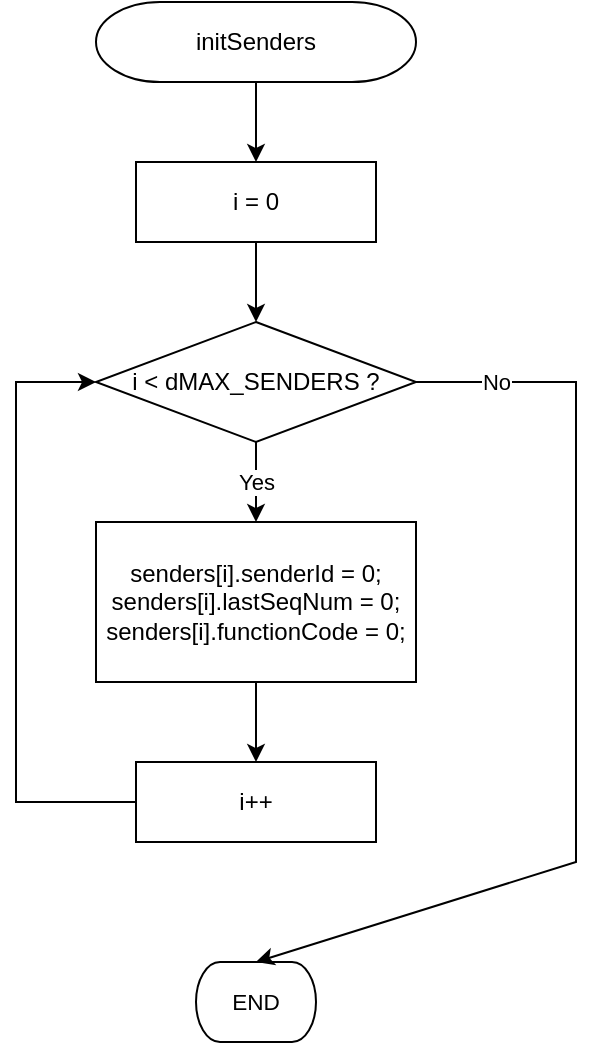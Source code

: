 <mxfile version="20.3.0" type="device" pages="6"><diagram id="by44cJN_edXDgWCGB9NS" name="initSenders"><mxGraphModel dx="1209" dy="844" grid="1" gridSize="10" guides="1" tooltips="1" connect="1" arrows="1" fold="1" page="1" pageScale="1" pageWidth="827" pageHeight="1169" math="0" shadow="0"><root><mxCell id="0"/><mxCell id="1" parent="0"/><UserObject label="&lt;div style=&quot;&quot;&gt;&lt;font style=&quot;direction: ltr; line-height: 120%; opacity: 1;&quot;&gt;initSenders&lt;br&gt;&lt;/font&gt;&lt;/div&gt;" tags="순서도" id="vg1QBSg-2lRaqdoOsecx-1"><mxCell style="verticalAlign=middle;align=center;overflow=width;vsdxID=2;fillColor=#FFFFFF;gradientColor=none;shape=stencil(tVLLDsIgEPwajiQIMfFe638Qu22JCM2Ctv69kK0Rm9qDibeZndkXC1NV6PUATIoQ0V9gNE3smToyKY3rAU1MiKmaqar1CB36m2uIDzo7M7r6e64wUZ4UOUWKB9GdIH4irzWu8B42vRrPScNFXZzN+5mvl3qJXE8mcPRRR+Pdh2Y1dsBTE95a3c0TkBRGgKEIb6wg1/r+ssCXd/vLCgm8z9caa+n6pb48dwrRV1H1Ew==);strokeColor=#000000;spacingTop=-1;spacingBottom=-1;spacingLeft=-1;spacingRight=-1;points=[[0.5,1,0],[0.5,0,0],[0,0.5,0],[1,0.5,0]];labelBackgroundColor=none;rounded=0;html=1;whiteSpace=wrap;strokeWidth=1;fontStyle=0" parent="1" vertex="1"><mxGeometry x="300" y="190" width="160" height="40" as="geometry"/></mxCell></UserObject><mxCell id="vg1QBSg-2lRaqdoOsecx-2" value="i = 0" style="rounded=0;whiteSpace=wrap;html=1;strokeWidth=1;fontStyle=0;fillColor=#FFFFFF;strokeColor=#000000;" parent="1" vertex="1"><mxGeometry x="320" y="270" width="120" height="40" as="geometry"/></mxCell><mxCell id="vg1QBSg-2lRaqdoOsecx-3" value="i &lt; dMAX_SENDERS ?" style="rhombus;whiteSpace=wrap;html=1;fillColor=#FFFFFF;strokeColor=#000000;strokeWidth=1;fontStyle=0;" parent="1" vertex="1"><mxGeometry x="300" y="350" width="160" height="60" as="geometry"/></mxCell><mxCell id="vg1QBSg-2lRaqdoOsecx-4" value="senders[i].senderId = 0;&#10;senders[i].lastSeqNum = 0;&#10;senders[i].functionCode = 0;" style="rounded=0;whiteSpace=wrap;html=1;strokeWidth=1;fontStyle=0;fillColor=#FFFFFF;strokeColor=#000000;" parent="1" vertex="1"><mxGeometry x="300" y="450" width="160" height="80" as="geometry"/></mxCell><mxCell id="vg1QBSg-2lRaqdoOsecx-5" value="i++" style="rounded=0;whiteSpace=wrap;html=1;strokeWidth=1;fontStyle=0;fillColor=#FFFFFF;strokeColor=#000000;" parent="1" vertex="1"><mxGeometry x="320" y="570" width="120" height="40" as="geometry"/></mxCell><UserObject label="&lt;div style=&quot;font-size: 1px&quot;&gt;&lt;font style=&quot;font-size:11.29px;font-family:Arial;color:#000000;direction:ltr;letter-spacing:0px;line-height:120%;opacity:1&quot;&gt;END&lt;br&gt;&lt;/font&gt;&lt;/div&gt;" tags="순서도" id="vg1QBSg-2lRaqdoOsecx-6"><mxCell style="verticalAlign=middle;align=center;overflow=width;vsdxID=77;fillColor=#FFFFFF;gradientColor=none;shape=stencil(tVLLDsIgEPwajiQIMfFe638Qu22JCM2Ctv69kK0Rm9qDibeZndkXC1NV6PUATIoQ0V9gNE3smToyKY3rAU1MiKmaqar1CB36m2uIDzo7M7r6e64wUZ4UOUWKB9GdIH4irzWu8B42vRrPScNFXZzN+5mvl3qJXE8mcPRRR+Pdh2Y1dsBTE95a3c0TkBRGgKEIb6wg1/r+ssCXd/vLCgm8z9caa+n6pb48dwrRV1H1Ew==);strokeColor=#000000;spacingTop=-1;spacingBottom=-1;spacingLeft=-1;spacingRight=-1;points=[[0.5,1,0],[0.5,0,0],[0,0.5,0],[1,0.5,0]];labelBackgroundColor=none;rounded=0;html=1;whiteSpace=wrap;strokeWidth=1;fontStyle=0" parent="1" vertex="1"><mxGeometry x="350" y="670" width="60" height="40" as="geometry"/></mxCell></UserObject><mxCell id="vg1QBSg-2lRaqdoOsecx-7" value="" style="endArrow=classic;html=1;rounded=0;exitX=0.5;exitY=1;exitDx=0;exitDy=0;exitPerimeter=0;entryX=0.5;entryY=0;entryDx=0;entryDy=0;" parent="1" source="vg1QBSg-2lRaqdoOsecx-1" target="vg1QBSg-2lRaqdoOsecx-2" edge="1"><mxGeometry width="50" height="50" relative="1" as="geometry"><mxPoint x="380" y="240" as="sourcePoint"/><mxPoint x="380" y="270" as="targetPoint"/></mxGeometry></mxCell><mxCell id="vg1QBSg-2lRaqdoOsecx-8" value="" style="endArrow=classic;html=1;rounded=0;exitX=0.5;exitY=1;exitDx=0;exitDy=0;entryX=0.5;entryY=0;entryDx=0;entryDy=0;" parent="1" source="vg1QBSg-2lRaqdoOsecx-2" target="vg1QBSg-2lRaqdoOsecx-3" edge="1"><mxGeometry width="50" height="50" relative="1" as="geometry"><mxPoint x="380" y="310" as="sourcePoint"/><mxPoint x="380" y="350" as="targetPoint"/></mxGeometry></mxCell><mxCell id="vg1QBSg-2lRaqdoOsecx-9" value="Yes" style="endArrow=classic;html=1;rounded=0;exitX=0.5;exitY=1;exitDx=0;exitDy=0;entryX=0.5;entryY=0;entryDx=0;entryDy=0;" parent="1" source="vg1QBSg-2lRaqdoOsecx-3" target="vg1QBSg-2lRaqdoOsecx-4" edge="1"><mxGeometry width="50" height="50" relative="1" as="geometry"><mxPoint x="380" y="410" as="sourcePoint"/><mxPoint x="380" y="450" as="targetPoint"/></mxGeometry></mxCell><mxCell id="vg1QBSg-2lRaqdoOsecx-10" value="No" style="endArrow=classic;html=1;rounded=0;exitX=1;exitY=0.5;exitDx=0;exitDy=0;entryX=0.5;entryY=0;entryDx=0;entryDy=0;" parent="1" source="vg1QBSg-2lRaqdoOsecx-3" target="vg1QBSg-2lRaqdoOsecx-6" edge="1"><mxGeometry x="-0.838" width="50" height="50" relative="1" as="geometry"><mxPoint x="440" y="380" as="sourcePoint"/><mxPoint x="380" y="650" as="targetPoint"/><Array as="points"><mxPoint x="540" y="380"/><mxPoint x="540" y="620"/></Array><mxPoint as="offset"/></mxGeometry></mxCell><mxCell id="vg1QBSg-2lRaqdoOsecx-11" value="" style="endArrow=classic;html=1;rounded=0;exitX=0.5;exitY=1;exitDx=0;exitDy=0;entryX=0.5;entryY=0;entryDx=0;entryDy=0;" parent="1" source="vg1QBSg-2lRaqdoOsecx-4" target="vg1QBSg-2lRaqdoOsecx-5" edge="1"><mxGeometry width="50" height="50" relative="1" as="geometry"><mxPoint x="380" y="530" as="sourcePoint"/><mxPoint x="380" y="570" as="targetPoint"/></mxGeometry></mxCell><mxCell id="vg1QBSg-2lRaqdoOsecx-12" value="" style="endArrow=classic;html=1;rounded=0;exitX=0;exitY=0.5;exitDx=0;exitDy=0;entryX=0;entryY=0.5;entryDx=0;entryDy=0;" parent="1" source="vg1QBSg-2lRaqdoOsecx-5" target="vg1QBSg-2lRaqdoOsecx-3" edge="1"><mxGeometry width="50" height="50" relative="1" as="geometry"><mxPoint x="320" y="590" as="sourcePoint"/><mxPoint x="320" y="380" as="targetPoint"/><Array as="points"><mxPoint x="260" y="590"/><mxPoint x="260" y="380"/></Array></mxGeometry></mxCell></root></mxGraphModel></diagram><diagram id="WLi1c2eaQ8tnAD0ucuEt" name="checkSeqNum"><mxGraphModel dx="2036" dy="844" grid="1" gridSize="10" guides="1" tooltips="1" connect="1" arrows="1" fold="1" page="1" pageScale="1" pageWidth="827" pageHeight="1169" math="0" shadow="0"><root><mxCell id="0"/><mxCell id="1" parent="0"/><UserObject label="&lt;div style=&quot;&quot;&gt;&lt;font style=&quot;direction: ltr; line-height: 120%; opacity: 1;&quot;&gt;checkSeqNum&lt;br&gt;&lt;/font&gt;&lt;/div&gt;" tags="순서도" id="L7dBrY_jfZ-Qph1K06IB-1"><mxCell style="verticalAlign=middle;align=center;overflow=width;vsdxID=2;fillColor=#FFFFFF;gradientColor=none;shape=stencil(tVLLDsIgEPwajiQIMfFe638Qu22JCM2Ctv69kK0Rm9qDibeZndkXC1NV6PUATIoQ0V9gNE3smToyKY3rAU1MiKmaqar1CB36m2uIDzo7M7r6e64wUZ4UOUWKB9GdIH4irzWu8B42vRrPScNFXZzN+5mvl3qJXE8mcPRRR+Pdh2Y1dsBTE95a3c0TkBRGgKEIb6wg1/r+ssCXd/vLCgm8z9caa+n6pb48dwrRV1H1Ew==);strokeColor=#000000;spacingTop=-1;spacingBottom=-1;spacingLeft=-1;spacingRight=-1;points=[[0.5,1,0],[0.5,0,0],[0,0.5,0],[1,0.5,0]];labelBackgroundColor=none;rounded=0;html=1;whiteSpace=wrap;strokeWidth=1;fontStyle=0" parent="1" vertex="1"><mxGeometry x="310" y="300" width="200" height="40" as="geometry"/></mxCell></UserObject><mxCell id="L7dBrY_jfZ-Qph1K06IB-2" value="firstEmptySlot = dSENDER_NOT_FOUND;&#10;i = 0" style="rounded=0;whiteSpace=wrap;html=1;strokeWidth=1;fontStyle=0;fillColor=#FFFFFF;strokeColor=#000000;" parent="1" vertex="1"><mxGeometry x="310" y="380" width="200" height="60" as="geometry"/></mxCell><mxCell id="L7dBrY_jfZ-Qph1K06IB-3" value="i &lt; dMAX_SENDERS ?" style="rhombus;whiteSpace=wrap;html=1;fillColor=#FFFFFF;strokeColor=#000000;strokeWidth=1;fontStyle=0;" parent="1" vertex="1"><mxGeometry x="330" y="480" width="160" height="60" as="geometry"/></mxCell><mxCell id="L7dBrY_jfZ-Qph1K06IB-4" value="senders[i].senderId == senderId &amp;&amp;&#10;senders[i].functionCode == functionCode ?" style="rhombus;whiteSpace=wrap;html=1;fillColor=#FFFFFF;strokeColor=#000000;strokeWidth=1;fontStyle=0;" parent="1" vertex="1"><mxGeometry x="280" y="580" width="260" height="80" as="geometry"/></mxCell><mxCell id="L7dBrY_jfZ-Qph1K06IB-5" value="seqNum == senders[i].lastSeqNum ?" style="rhombus;whiteSpace=wrap;html=1;fillColor=#FFFFFF;strokeColor=#000000;strokeWidth=1;fontStyle=0;" parent="1" vertex="1"><mxGeometry x="330" y="700" width="160" height="70" as="geometry"/></mxCell><mxCell id="L7dBrY_jfZ-Qph1K06IB-6" value="return dSENDER_FAIL" style="rounded=0;whiteSpace=wrap;html=1;strokeWidth=1;fontStyle=0;fillColor=none;strokeColor=#000000;" parent="1" vertex="1"><mxGeometry x="690" y="715" width="120" height="40" as="geometry"/></mxCell><mxCell id="L7dBrY_jfZ-Qph1K06IB-7" value="senders[i].lastSeqNum = seqNum;&#10;return dSENDER_SUCCESS" style="rounded=0;whiteSpace=wrap;html=1;strokeWidth=1;fontStyle=0;fillColor=none;strokeColor=#000000;" parent="1" vertex="1"><mxGeometry x="-20" y="870" width="160" height="60" as="geometry"/></mxCell><mxCell id="L7dBrY_jfZ-Qph1K06IB-8" value="firstEmptySlot == dSENDER_NOT_FOUND &amp;&amp;&#10;senders[i].senderId == 0 ?" style="rhombus;whiteSpace=wrap;html=1;fillColor=#FFFFFF;strokeColor=#000000;strokeWidth=1;fontStyle=0;" parent="1" vertex="1"><mxGeometry x="310" y="980" width="200" height="80" as="geometry"/></mxCell><mxCell id="L7dBrY_jfZ-Qph1K06IB-9" value="firstEmptySlot = i" style="rounded=0;whiteSpace=wrap;html=1;strokeWidth=1;fontStyle=0;fillColor=#FFFFFF;strokeColor=#000000;" parent="1" vertex="1"><mxGeometry x="310" y="1100" width="120" height="40" as="geometry"/></mxCell><mxCell id="L7dBrY_jfZ-Qph1K06IB-10" value="i++" style="rounded=0;whiteSpace=wrap;html=1;strokeWidth=1;fontStyle=0;fillColor=#FFFFFF;strokeColor=#000000;" parent="1" vertex="1"><mxGeometry x="350" y="1180" width="120" height="40" as="geometry"/></mxCell><mxCell id="L7dBrY_jfZ-Qph1K06IB-11" value="firstEmptySlot != dSENDER_NOT_FOUND ?" style="rhombus;whiteSpace=wrap;html=1;fillColor=#FFFFFF;strokeColor=#000000;strokeWidth=1;fontStyle=0;" parent="1" vertex="1"><mxGeometry x="310" y="1260" width="190" height="70" as="geometry"/></mxCell><mxCell id="L7dBrY_jfZ-Qph1K06IB-12" value="senders[firstEmptySlot].senderId = senderId;&#10;senders[firstEmptySlot].functionCode = functionCode;&#10;senders[firstEmptySlot].lastSeqNum = seqNum;&#10;return dSENDER_SUCCESS" style="rounded=0;whiteSpace=wrap;html=1;strokeWidth=1;fontStyle=0;fillColor=none;strokeColor=#000000;" parent="1" vertex="1"><mxGeometry x="100" y="1440" width="200" height="130" as="geometry"/></mxCell><mxCell id="L7dBrY_jfZ-Qph1K06IB-13" value="return dSENDER_FAIL" style="rounded=0;whiteSpace=wrap;html=1;strokeWidth=1;fontStyle=0;fillColor=none;strokeColor=#000000;" parent="1" vertex="1"><mxGeometry x="540" y="1510" width="120" height="40" as="geometry"/></mxCell><UserObject label="&lt;div style=&quot;font-size: 1px&quot;&gt;&lt;font style=&quot;font-size:11.29px;font-family:Arial;color:#000000;direction:ltr;letter-spacing:0px;line-height:120%;opacity:1&quot;&gt;END&lt;br&gt;&lt;/font&gt;&lt;/div&gt;" tags="순서도" id="L7dBrY_jfZ-Qph1K06IB-14"><mxCell style="verticalAlign=middle;align=center;overflow=width;vsdxID=77;fillColor=#FFFFFF;gradientColor=none;shape=stencil(tVLLDsIgEPwajiQIMfFe638Qu22JCM2Ctv69kK0Rm9qDibeZndkXC1NV6PUATIoQ0V9gNE3smToyKY3rAU1MiKmaqar1CB36m2uIDzo7M7r6e64wUZ4UOUWKB9GdIH4irzWu8B42vRrPScNFXZzN+5mvl3qJXE8mcPRRR+Pdh2Y1dsBTE95a3c0TkBRGgKEIb6wg1/r+ssCXd/vLCgm8z9caa+n6pb48dwrRV1H1Ew==);strokeColor=#000000;spacingTop=-1;spacingBottom=-1;spacingLeft=-1;spacingRight=-1;points=[[0.5,1,0],[0.5,0,0],[0,0.5,0],[1,0.5,0]];labelBackgroundColor=none;rounded=0;html=1;whiteSpace=wrap;strokeWidth=1;fontStyle=0" parent="1" vertex="1"><mxGeometry x="360" y="1780" width="100" height="40" as="geometry"/></mxCell></UserObject><mxCell id="L7dBrY_jfZ-Qph1K06IB-15" value="" style="endArrow=classic;html=1;rounded=0;exitX=0.5;exitY=1;exitDx=0;exitDy=0;exitPerimeter=0;entryX=0.5;entryY=0;entryDx=0;entryDy=0;" parent="1" source="L7dBrY_jfZ-Qph1K06IB-1" target="L7dBrY_jfZ-Qph1K06IB-2" edge="1"><mxGeometry width="50" height="50" relative="1" as="geometry"><mxPoint x="410" y="350" as="sourcePoint"/><mxPoint x="410" y="380" as="targetPoint"/></mxGeometry></mxCell><mxCell id="L7dBrY_jfZ-Qph1K06IB-16" value="" style="endArrow=classic;html=1;rounded=0;exitX=0.5;exitY=1;exitDx=0;exitDy=0;entryX=0.5;entryY=0;entryDx=0;entryDy=0;" parent="1" source="L7dBrY_jfZ-Qph1K06IB-2" target="L7dBrY_jfZ-Qph1K06IB-3" edge="1"><mxGeometry width="50" height="50" relative="1" as="geometry"><mxPoint x="410" y="440" as="sourcePoint"/><mxPoint x="410" y="480" as="targetPoint"/></mxGeometry></mxCell><mxCell id="L7dBrY_jfZ-Qph1K06IB-17" value="Yes" style="endArrow=classic;html=1;rounded=0;exitX=0.5;exitY=1;exitDx=0;exitDy=0;entryX=0.5;entryY=0;entryDx=0;entryDy=0;" parent="1" source="L7dBrY_jfZ-Qph1K06IB-3" target="L7dBrY_jfZ-Qph1K06IB-4" edge="1"><mxGeometry width="50" height="50" relative="1" as="geometry"><mxPoint x="410" y="540" as="sourcePoint"/><mxPoint x="410" y="580" as="targetPoint"/></mxGeometry></mxCell><mxCell id="L7dBrY_jfZ-Qph1K06IB-18" value="No" style="endArrow=classic;html=1;rounded=0;exitX=1;exitY=0.5;exitDx=0;exitDy=0;entryX=1;entryY=0.5;entryDx=0;entryDy=0;" parent="1" source="L7dBrY_jfZ-Qph1K06IB-3" target="L7dBrY_jfZ-Qph1K06IB-11" edge="1"><mxGeometry x="-0.838" width="50" height="50" relative="1" as="geometry"><mxPoint x="490" y="510" as="sourcePoint"/><mxPoint x="490" y="1290" as="targetPoint"/><Array as="points"><mxPoint x="570" y="510"/><mxPoint x="570" y="1295"/></Array><mxPoint as="offset"/></mxGeometry></mxCell><mxCell id="L7dBrY_jfZ-Qph1K06IB-19" value="Yes" style="endArrow=classic;html=1;rounded=0;exitX=0.5;exitY=1;exitDx=0;exitDy=0;entryX=0.5;entryY=0;entryDx=0;entryDy=0;" parent="1" source="L7dBrY_jfZ-Qph1K06IB-4" target="L7dBrY_jfZ-Qph1K06IB-5" edge="1"><mxGeometry width="50" height="50" relative="1" as="geometry"><mxPoint x="410" y="660" as="sourcePoint"/><mxPoint x="410" y="700" as="targetPoint"/></mxGeometry></mxCell><mxCell id="L7dBrY_jfZ-Qph1K06IB-20" value="No" style="endArrow=classic;html=1;rounded=0;exitX=1;exitY=0.5;exitDx=0;exitDy=0;" parent="1" source="L7dBrY_jfZ-Qph1K06IB-4" edge="1"><mxGeometry x="-0.838" width="50" height="50" relative="1" as="geometry"><mxPoint x="510" y="620" as="sourcePoint"/><mxPoint x="510" y="1020" as="targetPoint"/><Array as="points"><mxPoint x="550" y="620"/><mxPoint x="550" y="1020"/></Array><mxPoint as="offset"/></mxGeometry></mxCell><mxCell id="L7dBrY_jfZ-Qph1K06IB-21" value="Yes" style="endArrow=classic;html=1;rounded=0;exitX=1;exitY=0.5;exitDx=0;exitDy=0;entryX=0;entryY=0.5;entryDx=0;entryDy=0;jumpStyle=arc;" parent="1" source="L7dBrY_jfZ-Qph1K06IB-5" target="L7dBrY_jfZ-Qph1K06IB-6" edge="1"><mxGeometry width="50" height="50" relative="1" as="geometry"><mxPoint x="410" y="760" as="sourcePoint"/><mxPoint x="410" y="800" as="targetPoint"/></mxGeometry></mxCell><mxCell id="L7dBrY_jfZ-Qph1K06IB-22" value="No" style="endArrow=classic;html=1;rounded=0;exitX=0;exitY=0.5;exitDx=0;exitDy=0;entryX=0.5;entryY=0;entryDx=0;entryDy=0;jumpStyle=arc;" parent="1" source="L7dBrY_jfZ-Qph1K06IB-5" target="L7dBrY_jfZ-Qph1K06IB-7" edge="1"><mxGeometry width="50" height="50" relative="1" as="geometry"><mxPoint x="410" y="760" as="sourcePoint"/><mxPoint x="410" y="880" as="targetPoint"/><Array as="points"><mxPoint x="60" y="735"/></Array></mxGeometry></mxCell><mxCell id="L7dBrY_jfZ-Qph1K06IB-23" value="Yes" style="endArrow=classic;html=1;rounded=0;exitX=0.5;exitY=1;exitDx=0;exitDy=0;entryX=0.5;entryY=0;entryDx=0;entryDy=0;" parent="1" source="L7dBrY_jfZ-Qph1K06IB-8" target="L7dBrY_jfZ-Qph1K06IB-9" edge="1"><mxGeometry width="50" height="50" relative="1" as="geometry"><mxPoint x="410" y="1060" as="sourcePoint"/><mxPoint x="410" y="1100" as="targetPoint"/></mxGeometry></mxCell><mxCell id="L7dBrY_jfZ-Qph1K06IB-24" value="No" style="endArrow=classic;html=1;rounded=0;entryX=0.75;entryY=0;entryDx=0;entryDy=0;exitX=1;exitY=1;exitDx=0;exitDy=0;" parent="1" source="L7dBrY_jfZ-Qph1K06IB-8" target="L7dBrY_jfZ-Qph1K06IB-10" edge="1"><mxGeometry width="50" height="50" relative="1" as="geometry"><mxPoint x="550" y="1120" as="sourcePoint"/><mxPoint x="410" y="1180" as="targetPoint"/><Array as="points"><mxPoint x="510" y="1120"/></Array></mxGeometry></mxCell><mxCell id="L7dBrY_jfZ-Qph1K06IB-25" value="" style="endArrow=classic;html=1;rounded=0;exitX=0.5;exitY=1;exitDx=0;exitDy=0;entryX=0.5;entryY=0;entryDx=0;entryDy=0;" parent="1" source="L7dBrY_jfZ-Qph1K06IB-9" target="L7dBrY_jfZ-Qph1K06IB-10" edge="1"><mxGeometry width="50" height="50" relative="1" as="geometry"><mxPoint x="410" y="1140" as="sourcePoint"/><mxPoint x="410" y="1180" as="targetPoint"/></mxGeometry></mxCell><mxCell id="L7dBrY_jfZ-Qph1K06IB-26" value="" style="endArrow=classic;html=1;rounded=0;exitX=0;exitY=0.5;exitDx=0;exitDy=0;entryX=0;entryY=0.5;entryDx=0;entryDy=0;jumpStyle=arc;" parent="1" source="L7dBrY_jfZ-Qph1K06IB-10" target="L7dBrY_jfZ-Qph1K06IB-3" edge="1"><mxGeometry width="50" height="50" relative="1" as="geometry"><mxPoint x="350" y="1200" as="sourcePoint"/><mxPoint x="330" y="510" as="targetPoint"/><Array as="points"><mxPoint x="210" y="1200"/><mxPoint x="210" y="870"/><mxPoint x="210" y="510"/></Array></mxGeometry></mxCell><mxCell id="L7dBrY_jfZ-Qph1K06IB-27" value="Yes" style="endArrow=classic;html=1;rounded=0;exitX=0.5;exitY=1;exitDx=0;exitDy=0;entryX=0.5;entryY=0;entryDx=0;entryDy=0;" parent="1" source="L7dBrY_jfZ-Qph1K06IB-11" target="L7dBrY_jfZ-Qph1K06IB-12" edge="1"><mxGeometry width="50" height="50" relative="1" as="geometry"><mxPoint x="410" y="1320" as="sourcePoint"/><mxPoint x="410" y="1360" as="targetPoint"/></mxGeometry></mxCell><mxCell id="L7dBrY_jfZ-Qph1K06IB-28" value="No" style="endArrow=classic;html=1;rounded=0;exitX=0.5;exitY=1;exitDx=0;exitDy=0;entryX=0.5;entryY=0;entryDx=0;entryDy=0;" parent="1" source="L7dBrY_jfZ-Qph1K06IB-11" target="L7dBrY_jfZ-Qph1K06IB-13" edge="1"><mxGeometry width="50" height="50" relative="1" as="geometry"><mxPoint x="410" y="1320" as="sourcePoint"/><mxPoint x="410" y="1480" as="targetPoint"/></mxGeometry></mxCell><mxCell id="L7dBrY_jfZ-Qph1K06IB-29" value="" style="endArrow=classic;html=1;rounded=0;exitX=0.5;exitY=1;exitDx=0;exitDy=0;entryX=1;entryY=0.5;entryDx=0;entryDy=0;entryPerimeter=0;" parent="1" source="L7dBrY_jfZ-Qph1K06IB-6" target="L7dBrY_jfZ-Qph1K06IB-14" edge="1"><mxGeometry width="50" height="50" relative="1" as="geometry"><mxPoint x="410" y="840" as="sourcePoint"/><mxPoint x="390" y="1560" as="targetPoint"/><Array as="points"><mxPoint x="750" y="1610"/><mxPoint x="750" y="1800"/></Array></mxGeometry></mxCell><mxCell id="L7dBrY_jfZ-Qph1K06IB-30" value="" style="endArrow=classic;html=1;rounded=0;exitX=0.5;exitY=1;exitDx=0;exitDy=0;entryX=0;entryY=0.5;entryDx=0;entryDy=0;entryPerimeter=0;" parent="1" source="L7dBrY_jfZ-Qph1K06IB-7" target="L7dBrY_jfZ-Qph1K06IB-14" edge="1"><mxGeometry width="50" height="50" relative="1" as="geometry"><mxPoint x="410" y="940" as="sourcePoint"/><mxPoint x="390" y="1560" as="targetPoint"/><Array as="points"><mxPoint x="60" y="1800"/></Array></mxGeometry></mxCell><mxCell id="L7dBrY_jfZ-Qph1K06IB-31" value="" style="endArrow=classic;html=1;rounded=0;exitX=0.5;exitY=1;exitDx=0;exitDy=0;entryX=0.5;entryY=0;entryDx=0;entryDy=0;entryPerimeter=0;" parent="1" source="L7dBrY_jfZ-Qph1K06IB-12" target="L7dBrY_jfZ-Qph1K06IB-14" edge="1"><mxGeometry width="50" height="50" relative="1" as="geometry"><mxPoint x="410" y="1440" as="sourcePoint"/><mxPoint x="390" y="1560" as="targetPoint"/><Array as="points"/></mxGeometry></mxCell><mxCell id="L7dBrY_jfZ-Qph1K06IB-32" value="" style="endArrow=classic;html=1;rounded=0;exitX=0.5;exitY=1;exitDx=0;exitDy=0;entryX=0.5;entryY=0;entryDx=0;entryDy=0;entryPerimeter=0;" parent="1" source="L7dBrY_jfZ-Qph1K06IB-13" target="L7dBrY_jfZ-Qph1K06IB-14" edge="1"><mxGeometry width="50" height="50" relative="1" as="geometry"><mxPoint x="410" y="1520" as="sourcePoint"/><mxPoint x="390" y="1560" as="targetPoint"/><Array as="points"><mxPoint x="520" y="1640"/></Array></mxGeometry></mxCell></root></mxGraphModel></diagram><diagram id="4fF8myk972beYYJkrKVU" name="vInData_14h"><mxGraphModel dx="1209" dy="844" grid="1" gridSize="10" guides="1" tooltips="1" connect="1" arrows="1" fold="1" page="1" pageScale="1" pageWidth="827" pageHeight="1169" math="0" shadow="0"><root><mxCell id="0"/><mxCell id="1" parent="0"/><UserObject label="&lt;div style=&quot;&quot;&gt;&lt;font style=&quot;direction: ltr; line-height: 120%; opacity: 1;&quot;&gt;vInData_14h&lt;br&gt;&lt;/font&gt;&lt;/div&gt;" tags="순서도" id="xE1N2VTPhz2HtMYo81vn-1"><mxCell style="verticalAlign=middle;align=center;overflow=width;vsdxID=2;fillColor=#FFFFFF;gradientColor=none;shape=stencil(tVLLDsIgEPwajiQIMfFe638Qu22JCM2Ctv69kK0Rm9qDibeZndkXC1NV6PUATIoQ0V9gNE3smToyKY3rAU1MiKmaqar1CB36m2uIDzo7M7r6e64wUZ4UOUWKB9GdIH4irzWu8B42vRrPScNFXZzN+5mvl3qJXE8mcPRRR+Pdh2Y1dsBTE95a3c0TkBRGgKEIb6wg1/r+ssCXd/vLCgm8z9caa+n6pb48dwrRV1H1Ew==);strokeColor=#000000;spacingTop=-1;spacingBottom=-1;spacingLeft=-1;spacingRight=-1;points=[[0.5,1,0],[0.5,0,0],[0,0.5,0],[1,0.5,0]];labelBackgroundColor=none;rounded=0;html=1;whiteSpace=wrap;strokeWidth=1;fontStyle=0" parent="1" vertex="1"><mxGeometry x="440" y="250" width="120" height="40" as="geometry"/></mxCell></UserObject><mxCell id="xE1N2VTPhz2HtMYo81vn-2" value="입력: Data, len&#10;msg.funcCode = FUNC_14H" style="rounded=0;whiteSpace=wrap;html=1;strokeWidth=1;fontStyle=0;fillColor=#FFFFFF;strokeColor=#000000;" parent="1" vertex="1"><mxGeometry x="410" y="330" width="180" height="50" as="geometry"/></mxCell><mxCell id="xE1N2VTPhz2HtMYo81vn-3" value="tmpdata = Data[0]&#10;비트 추출:&#10;Eh3, Eh2, Eh1, TestSW" style="rounded=0;whiteSpace=wrap;html=1;strokeWidth=1;fontStyle=0;fillColor=#FFFFFF;strokeColor=#000000;" parent="1" vertex="1"><mxGeometry x="410" y="430" width="180" height="60" as="geometry"/></mxCell><mxCell id="xE1N2VTPhz2HtMYo81vn-4" value="tmpdata = Data[1]&#10;비트 추출:&#10;EMS, frontTPR" style="rounded=0;whiteSpace=wrap;html=1;strokeWidth=1;fontStyle=0;fillColor=#FFFFFF;strokeColor=#000000;" parent="1" vertex="1"><mxGeometry x="410" y="535" width="180" height="50" as="geometry"/></mxCell><mxCell id="xE1N2VTPhz2HtMYo81vn-5" value="xEnQueue(Q_CTRL_SIGNAL, &amp;msg, 0)" style="rounded=0;whiteSpace=wrap;html=1;strokeWidth=1;fontStyle=0;fillColor=#FFFFFF;strokeColor=#000000;" parent="1" vertex="1"><mxGeometry x="410" y="620" width="180" height="50" as="geometry"/></mxCell><mxCell id="xE1N2VTPhz2HtMYo81vn-6" value="timebuff[7] 복사&#10;memcpy(timebuff, &amp;Data[2], 7)" style="rounded=0;whiteSpace=wrap;html=1;strokeWidth=1;fontStyle=0;fillColor=#FFFFFF;strokeColor=#000000;" parent="1" vertex="1"><mxGeometry x="410" y="710" width="180" height="50" as="geometry"/></mxCell><mxCell id="xE1N2VTPhz2HtMYo81vn-7" value="tmpYear 계산&#10;(timebuff[0] &lt;&lt; 8) | timebuff[1]" style="rounded=0;whiteSpace=wrap;html=1;strokeWidth=1;fontStyle=0;fillColor=#FFFFFF;strokeColor=#000000;" parent="1" vertex="1"><mxGeometry x="440" y="800" width="120" height="50" as="geometry"/></mxCell><mxCell id="xE1N2VTPhz2HtMYo81vn-9" value="settimebuf 준비&#10;settimebuf[0] = tmpYear - 2000&#10;memcpy(&amp;settimebuf[1], &amp;timebuff[2], 5)" style="rounded=0;whiteSpace=wrap;html=1;strokeWidth=1;fontStyle=0;fillColor=#FFFFFF;strokeColor=#000000;" parent="1" vertex="1"><mxGeometry x="420" y="890" width="160" height="80" as="geometry"/></mxCell><mxCell id="xE1N2VTPhz2HtMYo81vn-10" value="ucTimeCompare01(settimebuf) == 1U ?" style="rhombus;whiteSpace=wrap;html=1;fillColor=#FFFFFF;strokeColor=#000000;strokeWidth=1;fontStyle=0;" parent="1" vertex="1"><mxGeometry x="400" y="1010" width="200" height="80" as="geometry"/></mxCell><mxCell id="xE1N2VTPhz2HtMYo81vn-11" value="SetCurrentTime(settimebuf)" style="rounded=0;whiteSpace=wrap;html=1;strokeWidth=1;fontStyle=0;fillColor=#FFFFFF;strokeColor=#000000;" parent="1" vertex="1"><mxGeometry x="240" y="1129" width="160" height="40" as="geometry"/></mxCell><mxCell id="xE1N2VTPhz2HtMYo81vn-12" value="bGetSignalDebugToggle() ?" style="rhombus;whiteSpace=wrap;html=1;fillColor=#FFFFFF;strokeColor=#000000;strokeWidth=1;fontStyle=0;" parent="1" vertex="1"><mxGeometry x="410" y="1210" width="180" height="80" as="geometry"/></mxCell><mxCell id="xE1N2VTPhz2HtMYo81vn-13" value="DBG_PRINTF_RAW&#10;신호 상태 출력:&#10;Eh1, Eh2, Eh3, TestSW,&#10;frontTPR, EMS" style="rounded=0;whiteSpace=wrap;html=1;strokeWidth=1;fontStyle=0;fillColor=#FFFFFF;strokeColor=#000000;" parent="1" vertex="1"><mxGeometry x="440" y="1350" width="120" height="80" as="geometry"/></mxCell><mxCell id="xE1N2VTPhz2HtMYo81vn-14" value="DBG_PRINTF_RAW&#10;시간 정보 출력:&#10;연월일 시분초" style="rounded=0;whiteSpace=wrap;html=1;strokeWidth=1;fontStyle=0;fillColor=#FFFFFF;strokeColor=#000000;" parent="1" vertex="1"><mxGeometry x="440" y="1470" width="120" height="60" as="geometry"/></mxCell><UserObject label="&lt;div style=&quot;font-size: 1px&quot;&gt;&lt;font style=&quot;font-size:11.29px;font-family:Arial;color:#000000;direction:ltr;letter-spacing:0px;line-height:120%;opacity:1&quot;&gt;END&lt;br&gt;&lt;/font&gt;&lt;/div&gt;" tags="순서도" id="xE1N2VTPhz2HtMYo81vn-15"><mxCell style="verticalAlign=middle;align=center;overflow=width;vsdxID=77;fillColor=#FFFFFF;gradientColor=none;shape=stencil(tVLLDsIgEPwajiQIMfFe638Qu22JCM2Ctv69kK0Rm9qDibeZndkXC1NV6PUATIoQ0V9gNE3smToyKY3rAU1MiKmaqar1CB36m2uIDzo7M7r6e64wUZ4UOUWKB9GdIH4irzWu8B42vRrPScNFXZzN+5mvl3qJXE8mcPRRR+Pdh2Y1dsBTE95a3c0TkBRGgKEIb6wg1/r+ssCXd/vLCgm8z9caa+n6pb48dwrRV1H1Ew==);strokeColor=#000000;spacingTop=-1;spacingBottom=-1;spacingLeft=-1;spacingRight=-1;points=[[0.5,1,0],[0.5,0,0],[0,0.5,0],[1,0.5,0]];labelBackgroundColor=none;rounded=0;html=1;whiteSpace=wrap;strokeWidth=1;fontStyle=0" parent="1" vertex="1"><mxGeometry x="470" y="1570" width="60" height="40" as="geometry"/></mxCell></UserObject><mxCell id="xE1N2VTPhz2HtMYo81vn-16" value="" style="endArrow=classic;html=1;rounded=0;exitX=0.5;exitY=1;exitDx=0;exitDy=0;exitPerimeter=0;entryX=0.5;entryY=0;entryDx=0;entryDy=0;" parent="1" source="xE1N2VTPhz2HtMYo81vn-1" target="xE1N2VTPhz2HtMYo81vn-2" edge="1"><mxGeometry width="50" height="50" relative="1" as="geometry"/></mxCell><mxCell id="xE1N2VTPhz2HtMYo81vn-17" value="" style="endArrow=classic;html=1;rounded=0;exitX=0.5;exitY=1;exitDx=0;exitDy=0;entryX=0.5;entryY=0;entryDx=0;entryDy=0;" parent="1" source="xE1N2VTPhz2HtMYo81vn-2" target="xE1N2VTPhz2HtMYo81vn-3" edge="1"><mxGeometry width="50" height="50" relative="1" as="geometry"/></mxCell><mxCell id="xE1N2VTPhz2HtMYo81vn-18" value="" style="endArrow=classic;html=1;rounded=0;exitX=0.5;exitY=1;exitDx=0;exitDy=0;entryX=0.5;entryY=0;entryDx=0;entryDy=0;" parent="1" source="xE1N2VTPhz2HtMYo81vn-3" target="xE1N2VTPhz2HtMYo81vn-4" edge="1"><mxGeometry width="50" height="50" relative="1" as="geometry"/></mxCell><mxCell id="xE1N2VTPhz2HtMYo81vn-19" value="" style="endArrow=classic;html=1;rounded=0;exitX=0.5;exitY=1;exitDx=0;exitDy=0;entryX=0.5;entryY=0;entryDx=0;entryDy=0;" parent="1" source="xE1N2VTPhz2HtMYo81vn-4" target="xE1N2VTPhz2HtMYo81vn-5" edge="1"><mxGeometry width="50" height="50" relative="1" as="geometry"/></mxCell><mxCell id="xE1N2VTPhz2HtMYo81vn-20" value="" style="endArrow=classic;html=1;rounded=0;exitX=0.5;exitY=1;exitDx=0;exitDy=0;entryX=0.5;entryY=0;entryDx=0;entryDy=0;" parent="1" source="xE1N2VTPhz2HtMYo81vn-5" target="xE1N2VTPhz2HtMYo81vn-6" edge="1"><mxGeometry width="50" height="50" relative="1" as="geometry"/></mxCell><mxCell id="xE1N2VTPhz2HtMYo81vn-21" value="" style="endArrow=classic;html=1;rounded=0;exitX=0.5;exitY=1;exitDx=0;exitDy=0;entryX=0.5;entryY=0;entryDx=0;entryDy=0;" parent="1" source="xE1N2VTPhz2HtMYo81vn-6" target="xE1N2VTPhz2HtMYo81vn-7" edge="1"><mxGeometry width="50" height="50" relative="1" as="geometry"/></mxCell><mxCell id="xE1N2VTPhz2HtMYo81vn-22" value="" style="endArrow=classic;html=1;rounded=0;exitX=0.5;exitY=1;exitDx=0;exitDy=0;entryX=0.5;entryY=0;entryDx=0;entryDy=0;" parent="1" source="xE1N2VTPhz2HtMYo81vn-7" target="xE1N2VTPhz2HtMYo81vn-9" edge="1"><mxGeometry width="50" height="50" relative="1" as="geometry"><mxPoint x="500" y="790" as="targetPoint"/></mxGeometry></mxCell><mxCell id="xE1N2VTPhz2HtMYo81vn-25" value="" style="endArrow=classic;html=1;rounded=0;exitX=0.5;exitY=1;exitDx=0;exitDy=0;entryX=0.5;entryY=0;entryDx=0;entryDy=0;" parent="1" source="xE1N2VTPhz2HtMYo81vn-9" target="xE1N2VTPhz2HtMYo81vn-10" edge="1"><mxGeometry width="50" height="50" relative="1" as="geometry"/></mxCell><mxCell id="xE1N2VTPhz2HtMYo81vn-26" value="Yes" style="endArrow=classic;html=1;rounded=0;exitX=0;exitY=0.5;exitDx=0;exitDy=0;entryX=0.5;entryY=0;entryDx=0;entryDy=0;" parent="1" source="xE1N2VTPhz2HtMYo81vn-10" target="xE1N2VTPhz2HtMYo81vn-11" edge="1"><mxGeometry width="50" height="50" relative="1" as="geometry"/></mxCell><mxCell id="xE1N2VTPhz2HtMYo81vn-27" value="No" style="endArrow=classic;html=1;rounded=0;exitX=0.5;exitY=1;exitDx=0;exitDy=0;entryX=0.5;entryY=0;entryDx=0;entryDy=0;" parent="1" source="xE1N2VTPhz2HtMYo81vn-10" target="xE1N2VTPhz2HtMYo81vn-12" edge="1"><mxGeometry width="50" height="50" relative="1" as="geometry"><Array as="points"><mxPoint x="500" y="1180"/><mxPoint x="500" y="1180"/></Array></mxGeometry></mxCell><mxCell id="xE1N2VTPhz2HtMYo81vn-28" value="" style="endArrow=classic;html=1;rounded=0;exitX=0.5;exitY=1;exitDx=0;exitDy=0;entryX=0;entryY=0.5;entryDx=0;entryDy=0;" parent="1" source="xE1N2VTPhz2HtMYo81vn-11" target="xE1N2VTPhz2HtMYo81vn-12" edge="1"><mxGeometry width="50" height="50" relative="1" as="geometry"><Array as="points"><mxPoint x="320" y="1240"/></Array></mxGeometry></mxCell><mxCell id="xE1N2VTPhz2HtMYo81vn-29" value="Yes" style="endArrow=classic;html=1;rounded=0;exitX=0.5;exitY=1;exitDx=0;exitDy=0;entryX=0.5;entryY=0;entryDx=0;entryDy=0;" parent="1" source="xE1N2VTPhz2HtMYo81vn-12" target="xE1N2VTPhz2HtMYo81vn-13" edge="1"><mxGeometry width="50" height="50" relative="1" as="geometry"/></mxCell><mxCell id="xE1N2VTPhz2HtMYo81vn-30" value="No" style="endArrow=classic;html=1;rounded=0;exitX=1;exitY=0.5;exitDx=0;exitDy=0;entryX=1;entryY=0.5;entryDx=0;entryDy=0;entryPerimeter=0;" parent="1" source="xE1N2VTPhz2HtMYo81vn-12" target="xE1N2VTPhz2HtMYo81vn-15" edge="1"><mxGeometry x="-0.838" width="50" height="50" relative="1" as="geometry"><mxPoint x="560" y="1240" as="sourcePoint"/><mxPoint x="500" y="1530" as="targetPoint"/><Array as="points"><mxPoint x="640" y="1250"/><mxPoint x="640" y="1550"/></Array><mxPoint as="offset"/></mxGeometry></mxCell><mxCell id="xE1N2VTPhz2HtMYo81vn-31" value="" style="endArrow=classic;html=1;rounded=0;exitX=0.5;exitY=1;exitDx=0;exitDy=0;entryX=0.5;entryY=0;entryDx=0;entryDy=0;" parent="1" source="xE1N2VTPhz2HtMYo81vn-13" target="xE1N2VTPhz2HtMYo81vn-14" edge="1"><mxGeometry width="50" height="50" relative="1" as="geometry"/></mxCell><mxCell id="xE1N2VTPhz2HtMYo81vn-32" value="" style="endArrow=classic;html=1;rounded=0;exitX=0.5;exitY=1;exitDx=0;exitDy=0;entryX=0.5;entryY=0;entryDx=0;entryDy=0;entryPerimeter=0;" parent="1" source="xE1N2VTPhz2HtMYo81vn-14" target="xE1N2VTPhz2HtMYo81vn-15" edge="1"><mxGeometry width="50" height="50" relative="1" as="geometry"/></mxCell></root></mxGraphModel></diagram><diagram id="jPV5VHBN4OCQdKwtjN0k" name="vInData_16h"><mxGraphModel dx="1209" dy="844" grid="1" gridSize="10" guides="1" tooltips="1" connect="1" arrows="1" fold="1" page="1" pageScale="1" pageWidth="827" pageHeight="1169" math="0" shadow="0"><root><mxCell id="0"/><mxCell id="1" parent="0"/><UserObject label="&lt;div style=&quot;&quot;&gt;&lt;font style=&quot;direction: ltr; line-height: 120%; opacity: 1;&quot;&gt;vInData_16h&lt;br&gt;&lt;/font&gt;&lt;/div&gt;" tags="순서도" id="OVqms7-8EaFcXtMXYU2y-1"><mxCell style="verticalAlign=middle;align=center;overflow=width;vsdxID=2;fillColor=#FFFFFF;gradientColor=none;shape=stencil(tVLLDsIgEPwajiQIMfFe638Qu22JCM2Ctv69kK0Rm9qDibeZndkXC1NV6PUATIoQ0V9gNE3smToyKY3rAU1MiKmaqar1CB36m2uIDzo7M7r6e64wUZ4UOUWKB9GdIH4irzWu8B42vRrPScNFXZzN+5mvl3qJXE8mcPRRR+Pdh2Y1dsBTE95a3c0TkBRGgKEIb6wg1/r+ssCXd/vLCgm8z9caa+n6pb48dwrRV1H1Ew==);strokeColor=#000000;spacingTop=-1;spacingBottom=-1;spacingLeft=-1;spacingRight=-1;points=[[0.5,1,0],[0.5,0,0],[0,0.5,0],[1,0.5,0]];labelBackgroundColor=none;rounded=0;html=1;whiteSpace=wrap;strokeWidth=1;fontStyle=0" parent="1" vertex="1"><mxGeometry x="310" y="250" width="160" height="40" as="geometry"/></mxCell></UserObject><mxCell id="OVqms7-8EaFcXtMXYU2y-2" value="xCtrlSignalMsg_t msg;&#10;msg.funcCode = FUNC_16H;" style="rounded=0;whiteSpace=wrap;html=1;strokeWidth=1;fontStyle=0;fillColor=#FFFFFF;strokeColor=#000000;" parent="1" vertex="1"><mxGeometry x="310" y="330" width="160" height="60" as="geometry"/></mxCell><mxCell id="OVqms7-8EaFcXtMXYU2y-3" value="tmpdata = Data[0];&#10;msg.backTPR = (tmpdata &gt;&gt; 0) &amp; 1U;" style="rounded=0;whiteSpace=wrap;html=1;strokeWidth=1;fontStyle=0;fillColor=#FFFFFF;strokeColor=#000000;" parent="1" vertex="1"><mxGeometry x="310" y="430" width="160" height="60" as="geometry"/></mxCell><mxCell id="OVqms7-8EaFcXtMXYU2y-4" value="tmpdata = Data[1];&#10;msg.DIR = (tmpdata &gt;&gt; 0) &amp; 1U;" style="rounded=0;whiteSpace=wrap;html=1;strokeWidth=1;fontStyle=0;fillColor=#FFFFFF;strokeColor=#000000;" parent="1" vertex="1"><mxGeometry x="310" y="530" width="160" height="60" as="geometry"/></mxCell><mxCell id="OVqms7-8EaFcXtMXYU2y-5" value="xEnQueue(Q_CTRL_SIGNAL, &amp;msg, 0);" style="rounded=0;whiteSpace=wrap;html=1;strokeWidth=1;fontStyle=0;fillColor=#FFFFFF;strokeColor=#000000;" parent="1" vertex="1"><mxGeometry x="280" y="630" width="220" height="40" as="geometry"/></mxCell><mxCell id="OVqms7-8EaFcXtMXYU2y-6" value="bGetSignalDebugToggle() ?" style="rhombus;whiteSpace=wrap;html=1;fillColor=#FFFFFF;strokeColor=#000000;strokeWidth=1;fontStyle=0;" parent="1" vertex="1"><mxGeometry x="310" y="710" width="160" height="60" as="geometry"/></mxCell><mxCell id="OVqms7-8EaFcXtMXYU2y-7" value="DBG_PRINTF_RAW(&#10;&quot;backTPR : %d, DIR : %d\r\n&quot;,&#10;msg.backTPR, msg.DIR);" style="rounded=0;whiteSpace=wrap;html=1;strokeWidth=1;fontStyle=0;fillColor=none;strokeColor=#000000;" parent="1" vertex="1"><mxGeometry x="310" y="820" width="160" height="80" as="geometry"/></mxCell><UserObject label="&lt;div style=&quot;font-size: 1px&quot;&gt;&lt;font style=&quot;font-size:11.29px;font-family:Arial;color:#000000;direction:ltr;letter-spacing:0px;line-height:120%;opacity:1&quot;&gt;END&lt;br&gt;&lt;/font&gt;&lt;/div&gt;" tags="순서도" id="OVqms7-8EaFcXtMXYU2y-8"><mxCell style="verticalAlign=middle;align=center;overflow=width;vsdxID=77;fillColor=#FFFFFF;gradientColor=none;shape=stencil(tVLLDsIgEPwajiQIMfFe638Qu22JCM2Ctv69kK0Rm9qDibeZndkXC1NV6PUATIoQ0V9gNE3smToyKY3rAU1MiKmaqar1CB36m2uIDzo7M7r6e64wUZ4UOUWKB9GdIH4irzWu8B42vRrPScNFXZzN+5mvl3qJXE8mcPRRR+Pdh2Y1dsBTE95a3c0TkBRGgKEIb6wg1/r+ssCXd/vLCgm8z9caa+n6pb48dwrRV1H1Ew==);strokeColor=#000000;spacingTop=-1;spacingBottom=-1;spacingLeft=-1;spacingRight=-1;points=[[0.5,1,0],[0.5,0,0],[0,0.5,0],[1,0.5,0]];labelBackgroundColor=none;rounded=0;html=1;whiteSpace=wrap;strokeWidth=1;fontStyle=0" parent="1" vertex="1"><mxGeometry x="360" y="970" width="60" height="40" as="geometry"/></mxCell></UserObject><mxCell id="OVqms7-8EaFcXtMXYU2y-9" value="" style="endArrow=classic;html=1;rounded=0;exitX=0.5;exitY=1;exitDx=0;exitDy=0;exitPerimeter=0;entryX=0.5;entryY=0;entryDx=0;entryDy=0;" parent="1" source="OVqms7-8EaFcXtMXYU2y-1" target="OVqms7-8EaFcXtMXYU2y-2" edge="1"><mxGeometry width="50" height="50" relative="1" as="geometry"><mxPoint x="390" y="300" as="sourcePoint"/><mxPoint x="390" y="330" as="targetPoint"/></mxGeometry></mxCell><mxCell id="OVqms7-8EaFcXtMXYU2y-10" value="" style="endArrow=classic;html=1;rounded=0;exitX=0.5;exitY=1;exitDx=0;exitDy=0;entryX=0.5;entryY=0;entryDx=0;entryDy=0;" parent="1" source="OVqms7-8EaFcXtMXYU2y-2" target="OVqms7-8EaFcXtMXYU2y-3" edge="1"><mxGeometry width="50" height="50" relative="1" as="geometry"><mxPoint x="390" y="390" as="sourcePoint"/><mxPoint x="390" y="430" as="targetPoint"/></mxGeometry></mxCell><mxCell id="OVqms7-8EaFcXtMXYU2y-11" value="" style="endArrow=classic;html=1;rounded=0;exitX=0.5;exitY=1;exitDx=0;exitDy=0;entryX=0.5;entryY=0;entryDx=0;entryDy=0;" parent="1" source="OVqms7-8EaFcXtMXYU2y-3" target="OVqms7-8EaFcXtMXYU2y-4" edge="1"><mxGeometry width="50" height="50" relative="1" as="geometry"><mxPoint x="390" y="490" as="sourcePoint"/><mxPoint x="390" y="530" as="targetPoint"/></mxGeometry></mxCell><mxCell id="OVqms7-8EaFcXtMXYU2y-12" value="" style="endArrow=classic;html=1;rounded=0;exitX=0.5;exitY=1;exitDx=0;exitDy=0;entryX=0.5;entryY=0;entryDx=0;entryDy=0;" parent="1" source="OVqms7-8EaFcXtMXYU2y-4" target="OVqms7-8EaFcXtMXYU2y-5" edge="1"><mxGeometry width="50" height="50" relative="1" as="geometry"><mxPoint x="390" y="590" as="sourcePoint"/><mxPoint x="390" y="630" as="targetPoint"/></mxGeometry></mxCell><mxCell id="OVqms7-8EaFcXtMXYU2y-13" value="" style="endArrow=classic;html=1;rounded=0;exitX=0.5;exitY=1;exitDx=0;exitDy=0;entryX=0.5;entryY=0;entryDx=0;entryDy=0;" parent="1" source="OVqms7-8EaFcXtMXYU2y-5" target="OVqms7-8EaFcXtMXYU2y-6" edge="1"><mxGeometry width="50" height="50" relative="1" as="geometry"><mxPoint x="390" y="670" as="sourcePoint"/><mxPoint x="390" y="710" as="targetPoint"/></mxGeometry></mxCell><mxCell id="OVqms7-8EaFcXtMXYU2y-14" value="Yes" style="endArrow=classic;html=1;rounded=0;exitX=0.5;exitY=1;exitDx=0;exitDy=0;entryX=0.5;entryY=0;entryDx=0;entryDy=0;" parent="1" source="OVqms7-8EaFcXtMXYU2y-6" target="OVqms7-8EaFcXtMXYU2y-7" edge="1"><mxGeometry width="50" height="50" relative="1" as="geometry"><mxPoint x="390" y="770" as="sourcePoint"/><mxPoint x="390" y="810" as="targetPoint"/></mxGeometry></mxCell><mxCell id="OVqms7-8EaFcXtMXYU2y-15" value="No" style="endArrow=classic;html=1;rounded=0;exitX=1;exitY=0.5;exitDx=0;exitDy=0;entryX=0.5;entryY=0;entryDx=0;entryDy=0;" parent="1" source="OVqms7-8EaFcXtMXYU2y-6" target="OVqms7-8EaFcXtMXYU2y-8" edge="1"><mxGeometry x="-0.838" width="50" height="50" relative="1" as="geometry"><mxPoint x="450" y="740" as="sourcePoint"/><mxPoint x="390" y="930" as="targetPoint"/><Array as="points"><mxPoint x="520" y="740"/><mxPoint x="520" y="930"/></Array><mxPoint as="offset"/></mxGeometry></mxCell><mxCell id="OVqms7-8EaFcXtMXYU2y-16" value="" style="endArrow=classic;html=1;rounded=0;exitX=0.5;exitY=1;exitDx=0;exitDy=0;entryX=0.5;entryY=0;entryDx=0;entryDy=0;entryPerimeter=0;" parent="1" source="OVqms7-8EaFcXtMXYU2y-7" target="OVqms7-8EaFcXtMXYU2y-8" edge="1"><mxGeometry width="50" height="50" relative="1" as="geometry"><mxPoint x="390" y="890" as="sourcePoint"/><mxPoint x="390" y="930" as="targetPoint"/></mxGeometry></mxCell></root></mxGraphModel></diagram><diagram id="fNVjcfk4pMURgkHDXJnv" name="vInData_18h"><mxGraphModel dx="1209" dy="844" grid="1" gridSize="10" guides="1" tooltips="1" connect="1" arrows="1" fold="1" page="1" pageScale="1" pageWidth="827" pageHeight="1169" math="0" shadow="0"><root><mxCell id="0"/><mxCell id="1" parent="0"/><UserObject label="&lt;div style=&quot;&quot;&gt;&lt;font style=&quot;direction: ltr; line-height: 120%; opacity: 1;&quot;&gt;vInData_18h&lt;br&gt;&lt;/font&gt;&lt;/div&gt;" tags="순서도" id="3A5PGRbC3tH8C87Ou2BS-1"><mxCell style="verticalAlign=middle;align=center;overflow=width;vsdxID=2;fillColor=#FFFFFF;gradientColor=none;shape=stencil(tVLLDsIgEPwajiQIMfFe638Qu22JCM2Ctv69kK0Rm9qDibeZndkXC1NV6PUATIoQ0V9gNE3smToyKY3rAU1MiKmaqar1CB36m2uIDzo7M7r6e64wUZ4UOUWKB9GdIH4irzWu8B42vRrPScNFXZzN+5mvl3qJXE8mcPRRR+Pdh2Y1dsBTE95a3c0TkBRGgKEIb6wg1/r+ssCXd/vLCgm8z9caa+n6pb48dwrRV1H1Ew==);strokeColor=#000000;spacingTop=-1;spacingBottom=-1;spacingLeft=-1;spacingRight=-1;points=[[0.5,1,0],[0.5,0,0],[0,0.5,0],[1,0.5,0]];labelBackgroundColor=none;rounded=0;html=1;whiteSpace=wrap;strokeWidth=1;fontStyle=0" parent="1" vertex="1"><mxGeometry x="590" y="50" width="140" height="50" as="geometry"/></mxCell></UserObject><mxCell id="3A5PGRbC3tH8C87Ou2BS-2" value="xCtrlSignalMsg_t msg 생성&#10;msg.funcCode = FUNC_18H" style="rounded=0;whiteSpace=wrap;html=1;strokeWidth=1;fontStyle=0;fillColor=none;strokeColor=#000000;" parent="1" vertex="1"><mxGeometry x="570" y="130" width="180" height="50" as="geometry"/></mxCell><mxCell id="3A5PGRbC3tH8C87Ou2BS-3" value="Data[0]에서 비트 추출:&#10;Eh4, Eh3, Eh2, Eh1" style="rounded=0;whiteSpace=wrap;html=1;strokeWidth=1;fontStyle=0;fillColor=none;strokeColor=#000000;" parent="1" vertex="1"><mxGeometry x="570" y="210" width="180" height="50" as="geometry"/></mxCell><mxCell id="3A5PGRbC3tH8C87Ou2BS-4" value="Data[1]에서 비트 추출:&#10;TPR, EMS, DnUp" style="rounded=0;whiteSpace=wrap;html=1;strokeWidth=1;fontStyle=0;fillColor=none;strokeColor=#000000;" parent="1" vertex="1"><mxGeometry x="570" y="290" width="180" height="50" as="geometry"/></mxCell><mxCell id="3A5PGRbC3tH8C87Ou2BS-5" value="Data[2]에서 비트 추출:&#10;UPDIR, DNZR" style="rounded=0;whiteSpace=wrap;html=1;strokeWidth=1;fontStyle=0;fillColor=none;strokeColor=#000000;" parent="1" vertex="1"><mxGeometry x="570" y="370" width="180" height="50" as="geometry"/></mxCell><mxCell id="3A5PGRbC3tH8C87Ou2BS-6" value="xEnQueue(Q_CTRL_SIGNAL_STDN, &amp;amp;msg, 0)" style="rounded=0;whiteSpace=wrap;html=1;strokeWidth=1;fontStyle=0;fillColor=none;strokeColor=#000000;" parent="1" vertex="1"><mxGeometry x="360" y="580" width="290" height="40" as="geometry"/></mxCell><mxCell id="3A5PGRbC3tH8C87Ou2BS-7" value="timebuff[7] = Data[3]~Data[9] 복사&#10;tmpYear 계산 (2바이트)" style="rounded=0;whiteSpace=wrap;html=1;strokeWidth=1;fontStyle=0;fillColor=none;strokeColor=#000000;" parent="1" vertex="1"><mxGeometry x="550" y="700" width="220" height="50" as="geometry"/></mxCell><mxCell id="3A5PGRbC3tH8C87Ou2BS-9" value="settimebuf 준비&#10;ucTimeCompare01() 체크&#10;SetCurrentTime() 호출" style="rounded=0;whiteSpace=wrap;html=1;strokeWidth=1;fontStyle=0;fillColor=none;strokeColor=#000000;" parent="1" vertex="1"><mxGeometry x="570" y="785" width="180" height="50" as="geometry"/></mxCell><mxCell id="3A5PGRbC3tH8C87Ou2BS-10" value="bGetSignalDebugToggle() ?" style="rhombus;whiteSpace=wrap;html=1;strokeWidth=1;fontStyle=0;fillColor=none;strokeColor=#000000;" parent="1" vertex="1"><mxGeometry x="560" y="880" width="200" height="60" as="geometry"/></mxCell><mxCell id="3A5PGRbC3tH8C87Ou2BS-11" value="신호 상태 및 시간 정보&#10;디버그 출력" style="rounded=0;whiteSpace=wrap;html=1;strokeWidth=1;fontStyle=0;fillColor=none;strokeColor=#000000;" parent="1" vertex="1"><mxGeometry x="570" y="980" width="180" height="50" as="geometry"/></mxCell><UserObject label="&lt;div style=&quot;font-size: 1px&quot;&gt;&lt;font style=&quot;font-size:11.29px;font-family:Arial;color:#000000;direction:ltr;letter-spacing:0px;line-height:120%;opacity:1&quot;&gt;END&lt;br&gt;&lt;/font&gt;&lt;/div&gt;" tags="순서도" id="3A5PGRbC3tH8C87Ou2BS-12"><mxCell style="verticalAlign=middle;align=center;overflow=width;vsdxID=77;fillColor=#FFFFFF;gradientColor=none;shape=stencil(tVLLDsIgEPwajiQIMfFe638Qu22JCM2Ctv69kK0Rm9qDibeZndkXC1NV6PUATIoQ0V9gNE3smToyKY3rAU1MiKmaqar1CB36m2uIDzo7M7r6e64wUZ4UOUWKB9GdIH4irzWu8B42vRrPScNFXZzN+5mvl3qJXE8mcPRRR+Pdh2Y1dsBTE95a3c0TkBRGgKEIb6wg1/r+ssCXd/vLCgm8z9caa+n6pb48dwrRV1H1Ew==);strokeColor=#000000;spacingTop=-1;spacingBottom=-1;spacingLeft=-1;spacingRight=-1;points=[[0.5,1,0],[0.5,0,0],[0,0.5,0],[1,0.5,0]];labelBackgroundColor=none;rounded=0;html=1;whiteSpace=wrap;strokeWidth=1;fontStyle=0" parent="1" vertex="1"><mxGeometry x="630" y="1070" width="60" height="40" as="geometry"/></mxCell></UserObject><mxCell id="3A5PGRbC3tH8C87Ou2BS-13" value="" style="endArrow=classic;html=1;rounded=0;exitX=0.5;exitY=1;exitDx=0;exitDy=0;exitPerimeter=0;entryX=0.5;entryY=0;entryDx=0;entryDy=0;" parent="1" source="3A5PGRbC3tH8C87Ou2BS-1" target="3A5PGRbC3tH8C87Ou2BS-2" edge="1"><mxGeometry width="50" height="50" relative="1" as="geometry"><mxPoint x="660" y="100" as="sourcePoint"/><mxPoint x="660" y="130" as="targetPoint"/></mxGeometry></mxCell><mxCell id="3A5PGRbC3tH8C87Ou2BS-14" value="" style="endArrow=classic;html=1;rounded=0;exitX=0.5;exitY=1;exitDx=0;exitDy=0;entryX=0.5;entryY=0;entryDx=0;entryDy=0;" parent="1" source="3A5PGRbC3tH8C87Ou2BS-2" target="3A5PGRbC3tH8C87Ou2BS-3" edge="1"><mxGeometry width="50" height="50" relative="1" as="geometry"><mxPoint x="660" y="180" as="sourcePoint"/><mxPoint x="660" y="210" as="targetPoint"/></mxGeometry></mxCell><mxCell id="3A5PGRbC3tH8C87Ou2BS-15" value="" style="endArrow=classic;html=1;rounded=0;exitX=0.5;exitY=1;exitDx=0;exitDy=0;entryX=0.5;entryY=0;entryDx=0;entryDy=0;" parent="1" source="3A5PGRbC3tH8C87Ou2BS-3" target="3A5PGRbC3tH8C87Ou2BS-4" edge="1"><mxGeometry width="50" height="50" relative="1" as="geometry"><mxPoint x="660" y="260" as="sourcePoint"/><mxPoint x="660" y="290" as="targetPoint"/></mxGeometry></mxCell><mxCell id="3A5PGRbC3tH8C87Ou2BS-16" value="" style="endArrow=classic;html=1;rounded=0;exitX=0.5;exitY=1;exitDx=0;exitDy=0;entryX=0.5;entryY=0;entryDx=0;entryDy=0;" parent="1" source="3A5PGRbC3tH8C87Ou2BS-4" target="3A5PGRbC3tH8C87Ou2BS-5" edge="1"><mxGeometry width="50" height="50" relative="1" as="geometry"><mxPoint x="660" y="340" as="sourcePoint"/><mxPoint x="660" y="370" as="targetPoint"/></mxGeometry></mxCell><mxCell id="3A5PGRbC3tH8C87Ou2BS-19" value="" style="endArrow=classic;html=1;rounded=0;exitX=0.5;exitY=1;exitDx=0;exitDy=0;entryX=0.5;entryY=0;entryDx=0;entryDy=0;" parent="1" source="3A5PGRbC3tH8C87Ou2BS-7" target="3A5PGRbC3tH8C87Ou2BS-9" edge="1"><mxGeometry width="50" height="50" relative="1" as="geometry"><mxPoint x="660" y="750" as="sourcePoint"/><mxPoint x="660" y="780" as="targetPoint"/></mxGeometry></mxCell><mxCell id="3A5PGRbC3tH8C87Ou2BS-23" value="Yes" style="endArrow=classic;html=1;rounded=0;exitX=0.5;exitY=1;exitDx=0;exitDy=0;entryX=0.5;entryY=0;entryDx=0;entryDy=0;" parent="1" source="3A5PGRbC3tH8C87Ou2BS-10" target="3A5PGRbC3tH8C87Ou2BS-11" edge="1"><mxGeometry width="50" height="50" relative="1" as="geometry"><mxPoint x="660" y="940" as="sourcePoint"/><mxPoint x="660" y="980" as="targetPoint"/></mxGeometry></mxCell><mxCell id="3A5PGRbC3tH8C87Ou2BS-24" value="" style="endArrow=classic;html=1;rounded=0;exitX=0.5;exitY=1;exitDx=0;exitDy=0;entryX=0.5;entryY=0;entryDx=0;entryDy=0;entryPerimeter=0;" parent="1" source="3A5PGRbC3tH8C87Ou2BS-11" target="3A5PGRbC3tH8C87Ou2BS-12" edge="1"><mxGeometry width="50" height="50" relative="1" as="geometry"><mxPoint x="660" y="1030" as="sourcePoint"/><mxPoint x="660" y="1070" as="targetPoint"/></mxGeometry></mxCell><mxCell id="3A5PGRbC3tH8C87Ou2BS-25" value="No" style="endArrow=classic;html=1;rounded=0;exitX=1;exitY=0.5;exitDx=0;exitDy=0;entryX=1;entryY=0.5;entryDx=0;entryDy=0;entryPerimeter=0;" parent="1" source="3A5PGRbC3tH8C87Ou2BS-10" target="3A5PGRbC3tH8C87Ou2BS-12" edge="1"><mxGeometry width="50" height="50" relative="1" as="geometry"><mxPoint x="730" y="910" as="sourcePoint"/><mxPoint x="690" y="1090" as="targetPoint"/><Array as="points"><mxPoint x="800" y="910"/><mxPoint x="800" y="1090"/></Array></mxGeometry></mxCell><mxCell id="BnmokOYnaLXwXnSWlLbH-1" value="" style="endArrow=classic;html=1;rounded=0;jumpStyle=arc;entryX=0.5;entryY=0;entryDx=0;entryDy=0;exitX=0.5;exitY=1;exitDx=0;exitDy=0;" edge="1" parent="1" source="3A5PGRbC3tH8C87Ou2BS-9" target="3A5PGRbC3tH8C87Ou2BS-10"><mxGeometry width="50" height="50" relative="1" as="geometry"><mxPoint x="390" y="790" as="sourcePoint"/><mxPoint x="440" y="740" as="targetPoint"/></mxGeometry></mxCell><mxCell id="AYKt-iGuPZ1ZbINf4HQq-1" value="msg.DnUp == 0 ?" style="rhombus;whiteSpace=wrap;html=1;fillColor=#FFFFFF;strokeColor=#000000;strokeWidth=1;fontStyle=0;" vertex="1" parent="1"><mxGeometry x="580" y="460" width="160" height="60" as="geometry"/></mxCell><mxCell id="AYKt-iGuPZ1ZbINf4HQq-2" value="xEnQueue(Q_CTRL_SIGNAL_STUP, &amp;amp;msg, 0)" style="rounded=0;whiteSpace=wrap;html=1;strokeWidth=1;fontStyle=0;fillColor=none;strokeColor=#000000;" vertex="1" parent="1"><mxGeometry x="670" y="580" width="290" height="40" as="geometry"/></mxCell><mxCell id="AYKt-iGuPZ1ZbINf4HQq-3" value="" style="endArrow=classic;html=1;rounded=0;jumpStyle=arc;entryX=0.5;entryY=0;entryDx=0;entryDy=0;exitX=0.5;exitY=1;exitDx=0;exitDy=0;" edge="1" parent="1" source="3A5PGRbC3tH8C87Ou2BS-5" target="AYKt-iGuPZ1ZbINf4HQq-1"><mxGeometry width="50" height="50" relative="1" as="geometry"><mxPoint x="390" y="490" as="sourcePoint"/><mxPoint x="440" y="440" as="targetPoint"/></mxGeometry></mxCell><mxCell id="9iF9S0mfpTWd19XU9eiA-1" value="" style="endArrow=classic;html=1;rounded=0;jumpStyle=arc;exitX=0;exitY=1;exitDx=0;exitDy=0;entryX=0.5;entryY=0;entryDx=0;entryDy=0;" edge="1" parent="1" source="AYKt-iGuPZ1ZbINf4HQq-1" target="3A5PGRbC3tH8C87Ou2BS-6"><mxGeometry width="50" height="50" relative="1" as="geometry"><mxPoint x="390" y="490" as="sourcePoint"/><mxPoint x="440" y="440" as="targetPoint"/></mxGeometry></mxCell><mxCell id="9iF9S0mfpTWd19XU9eiA-2" value="Yes" style="edgeLabel;html=1;align=center;verticalAlign=middle;resizable=0;points=[];" vertex="1" connectable="0" parent="9iF9S0mfpTWd19XU9eiA-1"><mxGeometry x="-0.134" y="3" relative="1" as="geometry"><mxPoint x="-1" as="offset"/></mxGeometry></mxCell><mxCell id="9iF9S0mfpTWd19XU9eiA-3" value="" style="endArrow=classic;html=1;rounded=0;jumpStyle=arc;entryX=0.5;entryY=0;entryDx=0;entryDy=0;exitX=1;exitY=1;exitDx=0;exitDy=0;" edge="1" parent="1" source="AYKt-iGuPZ1ZbINf4HQq-1" target="AYKt-iGuPZ1ZbINf4HQq-2"><mxGeometry width="50" height="50" relative="1" as="geometry"><mxPoint x="390" y="490" as="sourcePoint"/><mxPoint x="440" y="440" as="targetPoint"/></mxGeometry></mxCell><mxCell id="9iF9S0mfpTWd19XU9eiA-4" value="No" style="edgeLabel;html=1;align=center;verticalAlign=middle;resizable=0;points=[];" vertex="1" connectable="0" parent="9iF9S0mfpTWd19XU9eiA-3"><mxGeometry x="-0.546" y="3" relative="1" as="geometry"><mxPoint as="offset"/></mxGeometry></mxCell><mxCell id="9iF9S0mfpTWd19XU9eiA-5" value="" style="endArrow=classic;html=1;rounded=0;jumpStyle=arc;entryX=0.25;entryY=0;entryDx=0;entryDy=0;exitX=0.5;exitY=1;exitDx=0;exitDy=0;" edge="1" parent="1" source="3A5PGRbC3tH8C87Ou2BS-6" target="3A5PGRbC3tH8C87Ou2BS-7"><mxGeometry width="50" height="50" relative="1" as="geometry"><mxPoint x="390" y="490" as="sourcePoint"/><mxPoint x="440" y="440" as="targetPoint"/></mxGeometry></mxCell><mxCell id="9iF9S0mfpTWd19XU9eiA-6" value="" style="endArrow=classic;html=1;rounded=0;jumpStyle=arc;entryX=0.75;entryY=0;entryDx=0;entryDy=0;exitX=0.5;exitY=1;exitDx=0;exitDy=0;" edge="1" parent="1" source="AYKt-iGuPZ1ZbINf4HQq-2" target="3A5PGRbC3tH8C87Ou2BS-7"><mxGeometry width="50" height="50" relative="1" as="geometry"><mxPoint x="390" y="490" as="sourcePoint"/><mxPoint x="440" y="440" as="targetPoint"/></mxGeometry></mxCell></root></mxGraphModel></diagram><diagram id="jNL1TBTJ0TFvNultnNVq" name="vInData_1Ah"><mxGraphModel dx="1209" dy="844" grid="1" gridSize="10" guides="1" tooltips="1" connect="1" arrows="1" fold="1" page="1" pageScale="1" pageWidth="827" pageHeight="1169" math="0" shadow="0"><root><mxCell id="0"/><mxCell id="1" parent="0"/><UserObject label="&lt;div style=&quot;&quot;&gt;&lt;font style=&quot;direction: ltr; line-height: 120%; opacity: 1;&quot;&gt;vInData_1Ah&lt;br&gt;&lt;/font&gt;&lt;/div&gt;" tags="순서도" id="fjKGTt3UKVc7TYnJBlaz-1"><mxCell style="verticalAlign=middle;align=center;overflow=width;vsdxID=2;fillColor=#FFFFFF;gradientColor=none;shape=stencil(tVLLDsIgEPwajiQIMfFe638Qu22JCM2Ctv69kK0Rm9qDibeZndkXC1NV6PUATIoQ0V9gNE3smToyKY3rAU1MiKmaqar1CB36m2uIDzo7M7r6e64wUZ4UOUWKB9GdIH4irzWu8B42vRrPScNFXZzN+5mvl3qJXE8mcPRRR+Pdh2Y1dsBTE95a3c0TkBRGgKEIb6wg1/r+ssCXd/vLCgm8z9caa+n6pb48dwrRV1H1Ew==);strokeColor=#000000;spacingTop=-1;spacingBottom=-1;spacingLeft=-1;spacingRight=-1;points=[[0.5,1,0],[0.5,0,0],[0,0.5,0],[1,0.5,0]];labelBackgroundColor=none;rounded=0;html=1;whiteSpace=wrap;strokeWidth=1;fontStyle=0" parent="1" vertex="1"><mxGeometry x="545" y="60" width="170" height="50" as="geometry"/></mxCell></UserObject><mxCell id="fjKGTt3UKVc7TYnJBlaz-2" value="xCtrlSignalMsg_t msg 생성&#10;msg.funcCode = FUNC_1AH" style="rounded=0;whiteSpace=wrap;html=1;strokeWidth=1;fontStyle=0;fillColor=none;strokeColor=#000000;" parent="1" vertex="1"><mxGeometry x="540" y="140" width="180" height="50" as="geometry"/></mxCell><mxCell id="fjKGTt3UKVc7TYnJBlaz-3" value="Data[0]에서 비트 추출:&#10;Eh4, Eh3, Eh2, Eh1" style="rounded=0;whiteSpace=wrap;html=1;strokeWidth=1;fontStyle=0;fillColor=none;strokeColor=#000000;" parent="1" vertex="1"><mxGeometry x="540" y="220" width="180" height="50" as="geometry"/></mxCell><mxCell id="fjKGTt3UKVc7TYnJBlaz-4" value="Data[1]에서 비트 추출:&#10;TPR, EMS, DnUp" style="rounded=0;whiteSpace=wrap;html=1;strokeWidth=1;fontStyle=0;fillColor=none;strokeColor=#000000;" parent="1" vertex="1"><mxGeometry x="540" y="300" width="180" height="50" as="geometry"/></mxCell><mxCell id="fjKGTt3UKVc7TYnJBlaz-5" value="Data[2]에서 비트 추출:&#10;DNDIR, UPZR" style="rounded=0;whiteSpace=wrap;html=1;strokeWidth=1;fontStyle=0;fillColor=none;strokeColor=#000000;" parent="1" vertex="1"><mxGeometry x="540" y="380" width="180" height="50" as="geometry"/></mxCell><mxCell id="fjKGTt3UKVc7TYnJBlaz-7" value="timebuff[7] = Data[3]~Data[9] 복사&#10;tmpYear 계산 (2바이트)" style="rounded=0;whiteSpace=wrap;html=1;strokeWidth=1;fontStyle=0;fillColor=none;strokeColor=#000000;" parent="1" vertex="1"><mxGeometry x="530" y="720" width="200" height="50" as="geometry"/></mxCell><mxCell id="fjKGTt3UKVc7TYnJBlaz-9" value="settimebuf 준비&#10;ucTimeCompare01() 체크&#10;SetCurrentTime() 호출" style="rounded=0;whiteSpace=wrap;html=1;strokeWidth=1;fontStyle=0;fillColor=none;strokeColor=#000000;" parent="1" vertex="1"><mxGeometry x="540" y="810" width="180" height="50" as="geometry"/></mxCell><mxCell id="fjKGTt3UKVc7TYnJBlaz-10" value="bGetSignalDebugToggle() ?" style="rhombus;whiteSpace=wrap;html=1;strokeWidth=1;fontStyle=0;fillColor=none;strokeColor=#000000;" parent="1" vertex="1"><mxGeometry x="540" y="900" width="180" height="60" as="geometry"/></mxCell><mxCell id="fjKGTt3UKVc7TYnJBlaz-11" value="신호 상태 및 시간 정보&lt;br&gt;디버그 출력&lt;br&gt;(DNZR, UPDIR 포함)" style="rounded=0;whiteSpace=wrap;html=1;strokeWidth=1;fontStyle=0;fillColor=none;strokeColor=#000000;" parent="1" vertex="1"><mxGeometry x="540" y="1000" width="180" height="60" as="geometry"/></mxCell><UserObject label="&lt;div style=&quot;font-size: 1px&quot;&gt;&lt;font style=&quot;font-size:11.29px;font-family:Arial;color:#000000;direction:ltr;letter-spacing:0px;line-height:120%;opacity:1&quot;&gt;END&lt;br&gt;&lt;/font&gt;&lt;/div&gt;" tags="순서도" id="fjKGTt3UKVc7TYnJBlaz-12"><mxCell style="verticalAlign=middle;align=center;overflow=width;vsdxID=77;fillColor=#FFFFFF;gradientColor=none;shape=stencil(tVLLDsIgEPwajiQIMfFe638Qu22JCM2Ctv69kK0Rm9qDibeZndkXC1NV6PUATIoQ0V9gNE3smToyKY3rAU1MiKmaqar1CB36m2uIDzo7M7r6e64wUZ4UOUWKB9GdIH4irzWu8B42vRrPScNFXZzN+5mvl3qJXE8mcPRRR+Pdh2Y1dsBTE95a3c0TkBRGgKEIb6wg1/r+ssCXd/vLCgm8z9caa+n6pb48dwrRV1H1Ew==);strokeColor=#000000;spacingTop=-1;spacingBottom=-1;spacingLeft=-1;spacingRight=-1;points=[[0.5,1,0],[0.5,0,0],[0,0.5,0],[1,0.5,0]];labelBackgroundColor=none;rounded=0;html=1;whiteSpace=wrap;strokeWidth=1;fontStyle=0" parent="1" vertex="1"><mxGeometry x="600" y="1100" width="60" height="40" as="geometry"/></mxCell></UserObject><mxCell id="fjKGTt3UKVc7TYnJBlaz-13" value="" style="endArrow=classic;html=1;rounded=0;exitX=0.5;exitY=1;exitDx=0;exitDy=0;exitPerimeter=0;entryX=0.5;entryY=0;entryDx=0;entryDy=0;" parent="1" source="fjKGTt3UKVc7TYnJBlaz-1" target="fjKGTt3UKVc7TYnJBlaz-2" edge="1"><mxGeometry width="50" height="50" relative="1" as="geometry"><mxPoint x="630" y="110" as="sourcePoint"/><mxPoint x="630" y="140" as="targetPoint"/></mxGeometry></mxCell><mxCell id="fjKGTt3UKVc7TYnJBlaz-14" value="" style="endArrow=classic;html=1;rounded=0;exitX=0.5;exitY=1;exitDx=0;exitDy=0;entryX=0.5;entryY=0;entryDx=0;entryDy=0;" parent="1" source="fjKGTt3UKVc7TYnJBlaz-2" target="fjKGTt3UKVc7TYnJBlaz-3" edge="1"><mxGeometry width="50" height="50" relative="1" as="geometry"><mxPoint x="630" y="190" as="sourcePoint"/><mxPoint x="630" y="220" as="targetPoint"/></mxGeometry></mxCell><mxCell id="fjKGTt3UKVc7TYnJBlaz-15" value="" style="endArrow=classic;html=1;rounded=0;exitX=0.5;exitY=1;exitDx=0;exitDy=0;entryX=0.5;entryY=0;entryDx=0;entryDy=0;" parent="1" source="fjKGTt3UKVc7TYnJBlaz-3" target="fjKGTt3UKVc7TYnJBlaz-4" edge="1"><mxGeometry width="50" height="50" relative="1" as="geometry"><mxPoint x="630" y="270" as="sourcePoint"/><mxPoint x="630" y="300" as="targetPoint"/></mxGeometry></mxCell><mxCell id="fjKGTt3UKVc7TYnJBlaz-16" value="" style="endArrow=classic;html=1;rounded=0;exitX=0.5;exitY=1;exitDx=0;exitDy=0;entryX=0.5;entryY=0;entryDx=0;entryDy=0;" parent="1" source="fjKGTt3UKVc7TYnJBlaz-4" target="fjKGTt3UKVc7TYnJBlaz-5" edge="1"><mxGeometry width="50" height="50" relative="1" as="geometry"><mxPoint x="630" y="350" as="sourcePoint"/><mxPoint x="630" y="380" as="targetPoint"/></mxGeometry></mxCell><mxCell id="fjKGTt3UKVc7TYnJBlaz-23" value="Yes" style="endArrow=classic;html=1;rounded=0;exitX=0.5;exitY=1;exitDx=0;exitDy=0;entryX=0.5;entryY=0;entryDx=0;entryDy=0;" parent="1" source="fjKGTt3UKVc7TYnJBlaz-10" target="fjKGTt3UKVc7TYnJBlaz-11" edge="1"><mxGeometry width="50" height="50" relative="1" as="geometry"><mxPoint x="630" y="960" as="sourcePoint"/><mxPoint x="630" y="1000" as="targetPoint"/></mxGeometry></mxCell><mxCell id="fjKGTt3UKVc7TYnJBlaz-24" value="" style="endArrow=classic;html=1;rounded=0;exitX=0.5;exitY=1;exitDx=0;exitDy=0;entryX=0.5;entryY=0;entryDx=0;entryDy=0;entryPerimeter=0;" parent="1" source="fjKGTt3UKVc7TYnJBlaz-11" target="fjKGTt3UKVc7TYnJBlaz-12" edge="1"><mxGeometry width="50" height="50" relative="1" as="geometry"><mxPoint x="630" y="1060" as="sourcePoint"/><mxPoint x="630" y="1100" as="targetPoint"/></mxGeometry></mxCell><mxCell id="fjKGTt3UKVc7TYnJBlaz-25" value="No" style="endArrow=classic;html=1;rounded=0;exitX=1;exitY=0.5;exitDx=0;exitDy=0;entryX=1;entryY=0.5;entryDx=0;entryDy=0;entryPerimeter=0;" parent="1" source="fjKGTt3UKVc7TYnJBlaz-10" target="fjKGTt3UKVc7TYnJBlaz-12" edge="1"><mxGeometry width="50" height="50" relative="1" as="geometry"><mxPoint x="700" y="930" as="sourcePoint"/><mxPoint x="660" y="1120" as="targetPoint"/><Array as="points"><mxPoint x="770" y="930"/><mxPoint x="770" y="1120"/></Array></mxGeometry></mxCell><mxCell id="UaOK7h5rWD_xY5dsdxlF-1" value="" style="endArrow=classic;html=1;rounded=0;jumpStyle=arc;exitX=0.5;exitY=1;exitDx=0;exitDy=0;entryX=0.5;entryY=0;entryDx=0;entryDy=0;" edge="1" parent="1" source="fjKGTt3UKVc7TYnJBlaz-9" target="fjKGTt3UKVc7TYnJBlaz-10"><mxGeometry width="50" height="50" relative="1" as="geometry"><mxPoint x="390" y="620" as="sourcePoint"/><mxPoint x="440" y="570" as="targetPoint"/></mxGeometry></mxCell><mxCell id="0zCPl-Qt5nHRjfdPlEJN-1" value="" style="endArrow=classic;html=1;rounded=0;jumpStyle=arc;entryX=0.5;entryY=0;entryDx=0;entryDy=0;exitX=0.5;exitY=1;exitDx=0;exitDy=0;" edge="1" parent="1" source="fjKGTt3UKVc7TYnJBlaz-7" target="fjKGTt3UKVc7TYnJBlaz-9"><mxGeometry width="50" height="50" relative="1" as="geometry"><mxPoint x="390" y="960" as="sourcePoint"/><mxPoint x="440" y="910" as="targetPoint"/></mxGeometry></mxCell><mxCell id="opmtc2y128tzf1L9AZDR-1" value="xEnQueue(Q_CTRL_SIGNAL_STDN, &amp;amp;msg, 0)" style="rounded=0;whiteSpace=wrap;html=1;strokeWidth=1;fontStyle=0;fillColor=none;strokeColor=#000000;" vertex="1" parent="1"><mxGeometry x="330" y="600" width="290" height="40" as="geometry"/></mxCell><mxCell id="opmtc2y128tzf1L9AZDR-2" value="msg.DnUp == 0 ?" style="rhombus;whiteSpace=wrap;html=1;fillColor=#FFFFFF;strokeColor=#000000;strokeWidth=1;fontStyle=0;" vertex="1" parent="1"><mxGeometry x="550" y="480" width="160" height="60" as="geometry"/></mxCell><mxCell id="opmtc2y128tzf1L9AZDR-3" value="xEnQueue(Q_CTRL_SIGNAL_STUP, &amp;amp;msg, 0)" style="rounded=0;whiteSpace=wrap;html=1;strokeWidth=1;fontStyle=0;fillColor=none;strokeColor=#000000;" vertex="1" parent="1"><mxGeometry x="640" y="600" width="290" height="40" as="geometry"/></mxCell><mxCell id="opmtc2y128tzf1L9AZDR-4" value="" style="endArrow=classic;html=1;rounded=0;jumpStyle=arc;exitX=0;exitY=1;exitDx=0;exitDy=0;entryX=0.5;entryY=0;entryDx=0;entryDy=0;" edge="1" parent="1" source="opmtc2y128tzf1L9AZDR-2" target="opmtc2y128tzf1L9AZDR-1"><mxGeometry width="50" height="50" relative="1" as="geometry"><mxPoint x="360" y="510" as="sourcePoint"/><mxPoint x="410" y="460" as="targetPoint"/></mxGeometry></mxCell><mxCell id="opmtc2y128tzf1L9AZDR-5" value="Yes" style="edgeLabel;html=1;align=center;verticalAlign=middle;resizable=0;points=[];" vertex="1" connectable="0" parent="opmtc2y128tzf1L9AZDR-4"><mxGeometry x="-0.134" y="3" relative="1" as="geometry"><mxPoint x="-1" as="offset"/></mxGeometry></mxCell><mxCell id="opmtc2y128tzf1L9AZDR-6" value="" style="endArrow=classic;html=1;rounded=0;jumpStyle=arc;entryX=0.5;entryY=0;entryDx=0;entryDy=0;exitX=1;exitY=1;exitDx=0;exitDy=0;" edge="1" parent="1" source="opmtc2y128tzf1L9AZDR-2" target="opmtc2y128tzf1L9AZDR-3"><mxGeometry width="50" height="50" relative="1" as="geometry"><mxPoint x="360" y="510" as="sourcePoint"/><mxPoint x="410" y="460" as="targetPoint"/></mxGeometry></mxCell><mxCell id="opmtc2y128tzf1L9AZDR-7" value="No" style="edgeLabel;html=1;align=center;verticalAlign=middle;resizable=0;points=[];" vertex="1" connectable="0" parent="opmtc2y128tzf1L9AZDR-6"><mxGeometry x="-0.546" y="3" relative="1" as="geometry"><mxPoint as="offset"/></mxGeometry></mxCell><mxCell id="opmtc2y128tzf1L9AZDR-8" value="" style="endArrow=classic;html=1;rounded=0;jumpStyle=arc;exitX=0.5;exitY=1;exitDx=0;exitDy=0;entryX=0.5;entryY=0;entryDx=0;entryDy=0;" edge="1" parent="1" source="fjKGTt3UKVc7TYnJBlaz-5" target="opmtc2y128tzf1L9AZDR-2"><mxGeometry width="50" height="50" relative="1" as="geometry"><mxPoint x="390" y="290" as="sourcePoint"/><mxPoint x="440" y="240" as="targetPoint"/></mxGeometry></mxCell><mxCell id="82IjTFXIra5mz2cxOiT7-1" value="" style="endArrow=classic;html=1;rounded=0;jumpStyle=arc;entryX=0.25;entryY=0;entryDx=0;entryDy=0;exitX=0.5;exitY=1;exitDx=0;exitDy=0;" edge="1" parent="1" source="opmtc2y128tzf1L9AZDR-1" target="fjKGTt3UKVc7TYnJBlaz-7"><mxGeometry width="50" height="50" relative="1" as="geometry"><mxPoint x="390" y="620" as="sourcePoint"/><mxPoint x="440" y="570" as="targetPoint"/></mxGeometry></mxCell><mxCell id="82IjTFXIra5mz2cxOiT7-2" value="" style="endArrow=classic;html=1;rounded=0;jumpStyle=arc;entryX=0.75;entryY=0;entryDx=0;entryDy=0;exitX=0.5;exitY=1;exitDx=0;exitDy=0;" edge="1" parent="1" source="opmtc2y128tzf1L9AZDR-3" target="fjKGTt3UKVc7TYnJBlaz-7"><mxGeometry width="50" height="50" relative="1" as="geometry"><mxPoint x="390" y="620" as="sourcePoint"/><mxPoint x="440" y="570" as="targetPoint"/></mxGeometry></mxCell></root></mxGraphModel></diagram></mxfile>